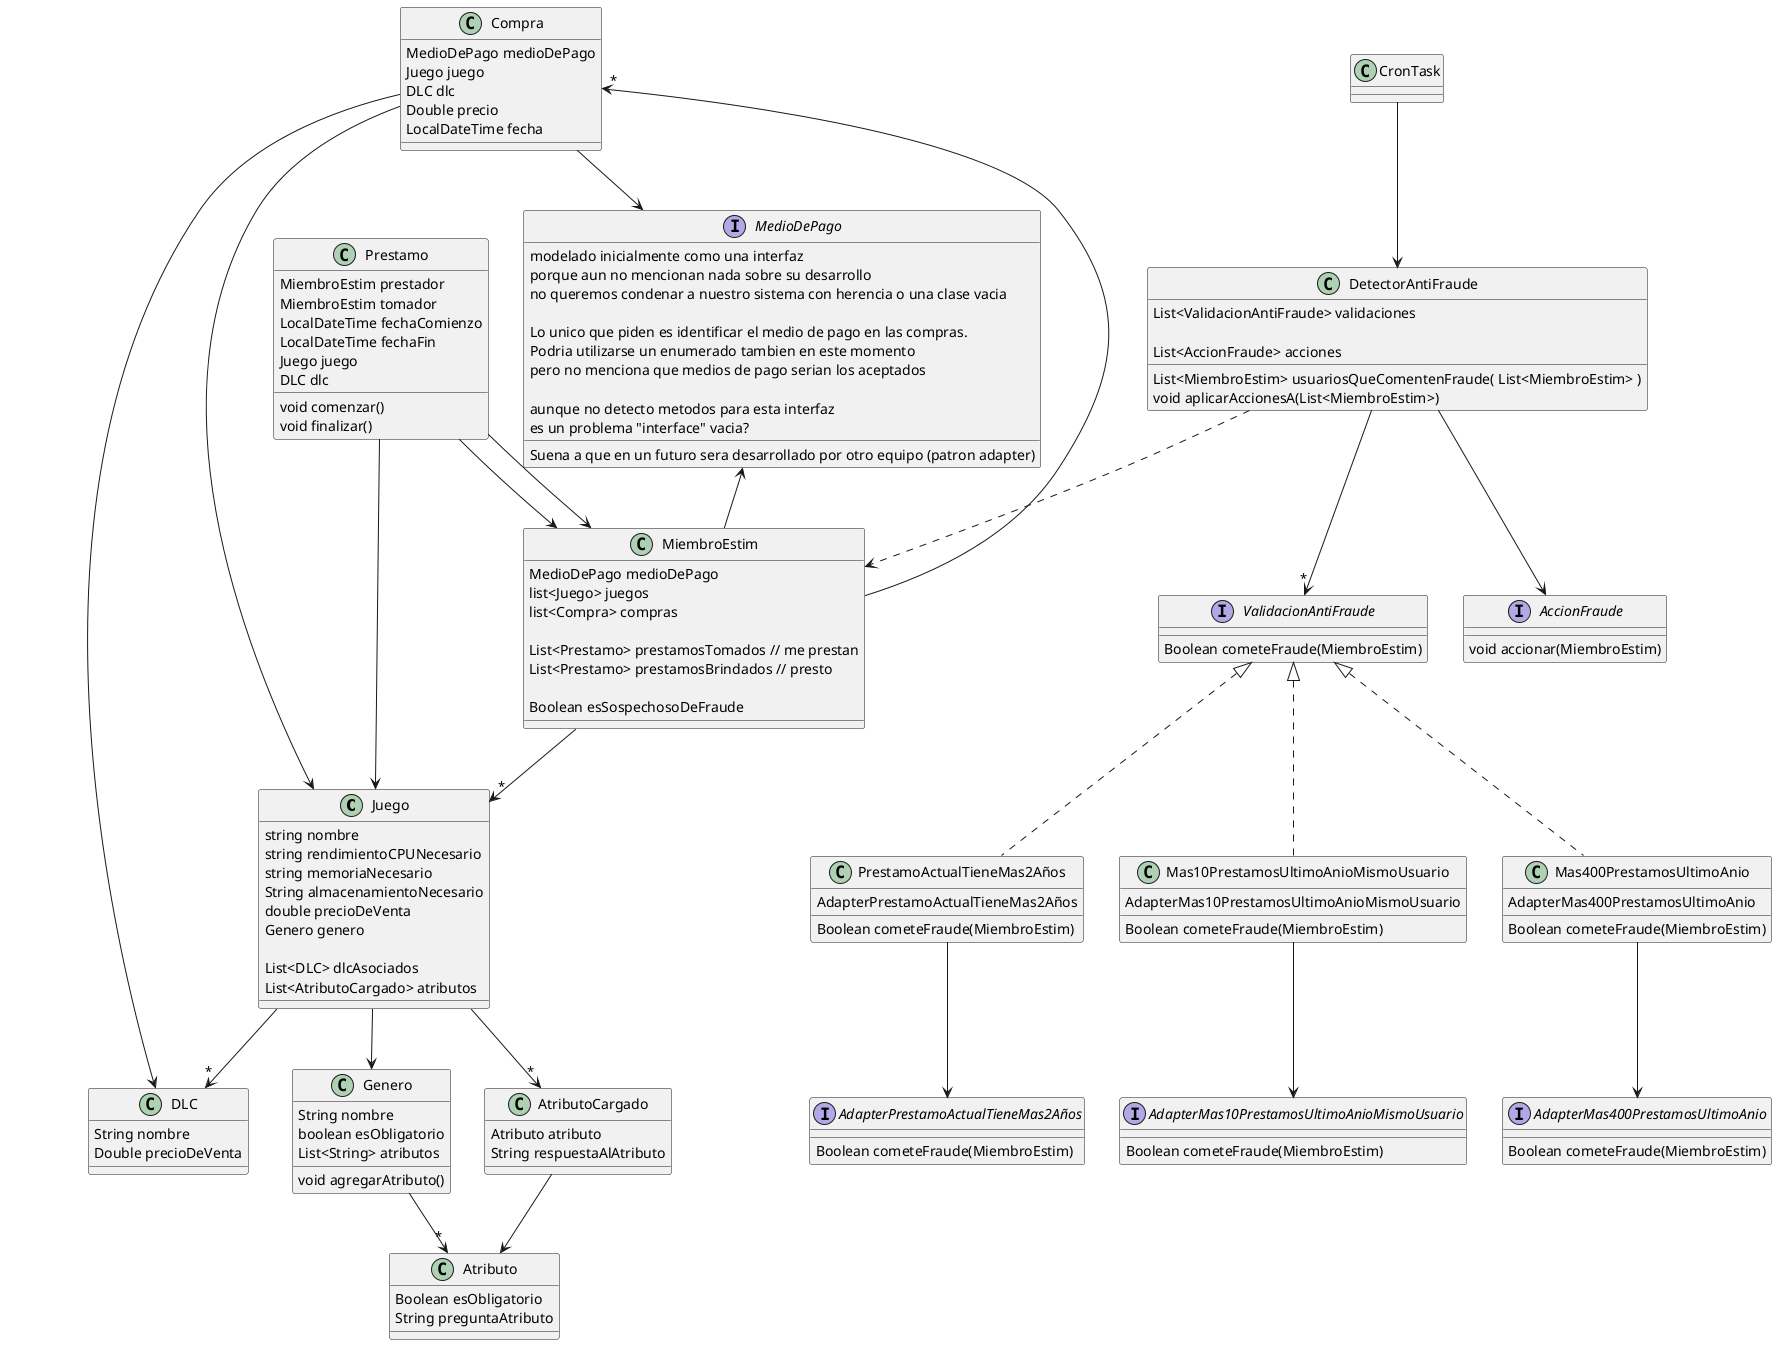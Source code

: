 


@startuml

Juego --> Genero


MiembroEstim -->"*" Juego
MedioDePago <-- MiembroEstim
Compra --> MedioDePago

DetectorAntiFraude ..> MiembroEstim
DetectorAntiFraude -->"*" ValidacionAntiFraude
MiembroEstim --> "*" Compra
Compra --> Juego
Compra --> DLC
Prestamo --> MiembroEstim
Prestamo --> MiembroEstim

Prestamo --> Juego

CronTask --> DetectorAntiFraude

class Juego {

    string nombre
    string rendimientoCPUNecesario
    string memoriaNecesario
    String almacenamientoNecesario
    double precioDeVenta
    Genero genero
    
    List<DLC> dlcAsociados
    List<AtributoCargado> atributos  
}

Juego -->"*" AtributoCargado 

AtributoCargado --> Atributo

class AtributoCargado{
    Atributo atributo
    String respuestaAlAtributo
}

Genero --> "*" Atributo

class Atributo {
    Boolean esObligatorio
    String preguntaAtributo
}

Juego -->"*" DLC

class DLC {
    String nombre
    Double precioDeVenta
}



class Genero {
    String nombre
    boolean esObligatorio
    List<String> atributos

    void agregarAtributo()
}


class Compra {
    MedioDePago medioDePago
    Juego juego
    DLC dlc
    Double precio
    LocalDateTime fecha
}



class MiembroEstim {
    MedioDePago medioDePago
    list<Juego> juegos
    list<Compra> compras

    List<Prestamo> prestamosTomados // me prestan
    List<Prestamo> prestamosBrindados // presto

    Boolean esSospechosoDeFraude
}




class Prestamo{
    MiembroEstim prestador
    MiembroEstim tomador
    LocalDateTime fechaComienzo
    LocalDateTime fechaFin
    Juego juego
    DLC dlc

    void comenzar()
    void finalizar()
}



interface MedioDePago {
    modelado inicialmente como una interfaz
    porque aun no mencionan nada sobre su desarrollo
    no queremos condenar a nuestro sistema con herencia o una clase vacia
    
    Lo unico que piden es identificar el medio de pago en las compras. 
    Podria utilizarse un enumerado tambien en este momento 
    pero no menciona que medios de pago serian los aceptados

    Suena a que en un futuro sera desarrollado por otro equipo (patron adapter) 
    aunque no detecto metodos para esta interfaz
    es un problema "interface" vacia?
}



class DetectorAntiFraude{

    List<ValidacionAntiFraude> validaciones

    List<AccionFraude> acciones

    List<MiembroEstim> usuariosQueComentenFraude( List<MiembroEstim> )
    void aplicarAccionesA(List<MiembroEstim>)
}

interface AccionFraude {
    void accionar(MiembroEstim)
}

DetectorAntiFraude --> AccionFraude

interface ValidacionAntiFraude {
    Boolean cometeFraude(MiembroEstim)
}

class Mas10PrestamosUltimoAnioMismoUsuario implements ValidacionAntiFraude{
    AdapterMas10PrestamosUltimoAnioMismoUsuario
    Boolean cometeFraude(MiembroEstim)
}
class Mas400PrestamosUltimoAnio implements ValidacionAntiFraude{
    AdapterMas400PrestamosUltimoAnio
    Boolean cometeFraude(MiembroEstim)
}
class PrestamoActualTieneMas2Años implements ValidacionAntiFraude{
    AdapterPrestamoActualTieneMas2Años
    Boolean cometeFraude(MiembroEstim)
}

interface AdapterMas10PrestamosUltimoAnioMismoUsuario {
    Boolean cometeFraude(MiembroEstim)
}
interface AdapterMas400PrestamosUltimoAnio {
    Boolean cometeFraude(MiembroEstim)
}
interface AdapterPrestamoActualTieneMas2Años {
    
    Boolean cometeFraude(MiembroEstim)
}

Mas10PrestamosUltimoAnioMismoUsuario --> AdapterMas10PrestamosUltimoAnioMismoUsuario
Mas400PrestamosUltimoAnio -->AdapterMas400PrestamosUltimoAnio
PrestamoActualTieneMas2Años -->AdapterPrestamoActualTieneMas2Años
@enduml


algunas decisiones de diseño:

El DetectorAntiFraude se activara por una crontask por tiempo configurable por el administrador del sistema
o aquellas personas que tengan acceso para activar el mecanismo. pero esos permisos son para la capa de controllers.


En cuanto a "En caso de detectar una cuenta que parezca sospechosa deberá marcarse como
sospechosa de fraude y ejecutar una o varias acciones definidas por el administrador (aún no sabemos
cómo estarán implementadas)."

Al no saber como estaran implementadas, no tenemos mucho por modelar mas que una interfaz accionFraude 
en el detector antifraude
De esta manera podra ser desarrollado por cualquier equipo en un futuro


- Al no detallarse la implementacion de los mecanismos anti fraude, no sabemos si seran desarrollados por otros equipos con sistemas externos. Es por eso que la implementacion de estos queda con una interfaz para un futuro.


Para cerrar: El detector antiFraude puede ser activado asincronamente, aplicara todas las ValidacionAntiFraude que tenga configuradas y a los usuarios que se devuelvan del metodo usuariosQueComentenFraude se les aplicaran las AccionFraude configuradas.



Del medio de pago solo nos menciona que le interesa saber cual es el medio de pago de una compra.
Es obligatorio que la compra conozca un medio de pago. Tambien el miembro puede tener un medio de pago configurado.
de esta manera a la hora de hacer una nueva compra, no debe volver a ingresar su medio de pago.



- en la compra guardo como 2 atributos distintos al Juego y al DLC.
tome esta decision para evitar herencias. Despues en el futuro uno de los 2 siempre quedara en null.

Otra alternativa puede ser una interfaz "Adquirible|Comprable|Producto"
para que el Juego y DLC la implementen y respondan a los metodos que se necesiten para cumplir el objetivo del sistema. 



En cuanto a los atributos de los generos esto se basa en el modelo "PREGUNTA-RESPUESTA" | "CUESTIONARIO"
Cuando cargamos un juego con un genero deberemos responder preguntas asociadas al genero. ej:

    Fifa 24 , genero:deportes

    permite jugar online? si/no
    Es el mismo juego de todos los años? si/no 
    


